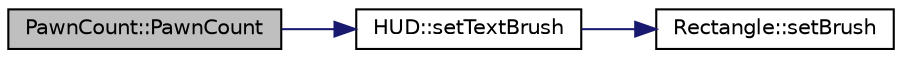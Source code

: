 digraph "PawnCount::PawnCount"
{
 // LATEX_PDF_SIZE
  bgcolor="transparent";
  edge [fontname="Helvetica",fontsize="10",labelfontname="Helvetica",labelfontsize="10"];
  node [fontname="Helvetica",fontsize="10",shape=record];
  rankdir="LR";
  Node1 [label="PawnCount::PawnCount",height=0.2,width=0.4,color="black", fillcolor="grey75", style="filled", fontcolor="black",tooltip=" "];
  Node1 -> Node2 [color="midnightblue",fontsize="10",style="solid",fontname="Helvetica"];
  Node2 [label="HUD::setTextBrush",height=0.2,width=0.4,color="black",URL="$d0/df0/classHUD.html#aff6854c25f96fa4062996d9a8fb9d848",tooltip=" "];
  Node2 -> Node3 [color="midnightblue",fontsize="10",style="solid",fontname="Helvetica"];
  Node3 [label="Rectangle::setBrush",height=0.2,width=0.4,color="black",URL="$de/d00/classRectangle.html#a53cffcd82f9e11f78939dda79c1e18ad",tooltip=" "];
}
